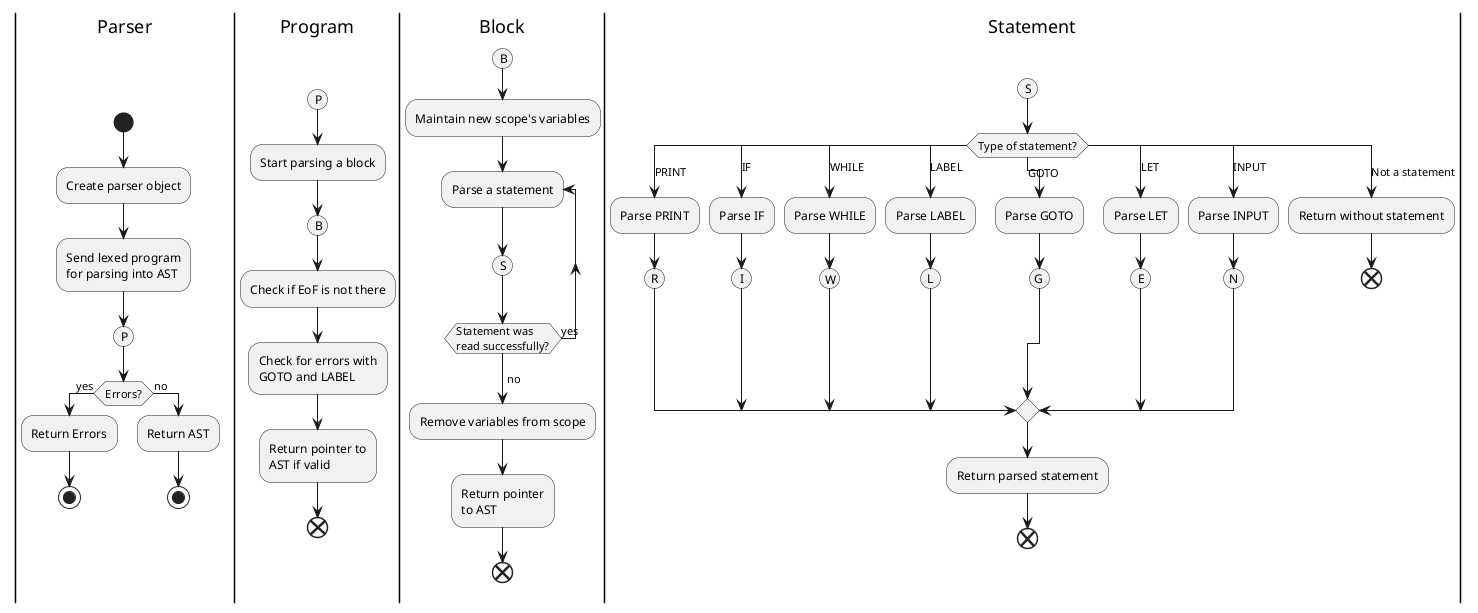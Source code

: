 @startuml

split
-[hidden]->
|Parser|
start
	:Create parser object;
	:Send lexed program\nfor parsing into AST;
	(P)
	if (Errors?) then (yes)
		:Return Errors;
		stop
	else (no)
		:Return AST;
		stop
	endif

split again
-[hidden]->
|Program|
(P)
	:Start parsing a block;
	(B)
	:Check if EoF is not there;
	:Check for errors with\nGOTO and LABEL;
	:Return pointer to\nAST if valid;
end

split again
-[hidden]->
|Block|
(B)
	:Maintain new scope's variables;
	repeat :Parse a statement;
		(S)
	repeatwhile (Statement was\nread successfully?) is (yes)
	->no;
	:Remove variables from scope;
	:Return pointer\nto AST;
end

split again
-[hidden]->
|Statement|
(S)
	switch (Type of statement?)
	case (PRINT)
		:Parse PRINT;
		(R)
	case (IF)
		:Parse IF;
		(I)
	case (WHILE)
		:Parse WHILE;
		(W)
	case (LABEL)
		:Parse LABEL;
		(L)
	case (GOTO)
		:Parse GOTO;
		(G)
	case (LET)
		:Parse LET;
		(E)
	case (INPUT)
		:Parse INPUT;
		(N)
	case (Not a statement)
		:Return without statement;
		end
	endswitch
	:Return parsed statement;
end

@enduml

@startuml

split
-[hidden]->
|PRINT|
(R)
	switch (Type of parameter?)
	case (String)
		:Parse String;
	case (Expression)
		:Parse Expression;
		(X)
	endswitch
	:Log errors (if any);
	:Return valid AST (if any);
end

split again
-[hidden]->
|IF|
(I)
	repeat :Parse Comparison;
		(C)
		->THEN;
		:Parse Block;
		(B)
	repeat while (Next Keyword?) is (ELSEIF)
	if (Next Keyword?) is (ELSE) then
		:Parse Block;
		(B)
	endif
	->ENDIF;
	:Log errors (if any);
	:Return valid AST (if any);
end

split again
-[hidden]->
|WHILE|
(W)
	:Parse Comparison;
	(C)
	->REPEAT;
	:Parse Block;
	(B)
	->ENDWHILE;
	:Log errors (if any);
	:Return valid AST (if any);
end

split again
-[hidden]->
|LABEL|
(L)
	:Parse Identifier;
	:Log errors (if any);
	:Return valid AST (if any);
end

split again
-[hidden]->
|GOTO|
(G)
	:Parse Identifier;
	:Log errors (if any);
	:Return valid AST (if any);
end

split again
-[hidden]->
|LET|
(E)
	:Parse Identifier;
	->=;
	:Parse Expression;
	(X)
	:Log errors (if any);
	:Return valid AST (if any);
end

split again
-[hidden]->
|INPUT|
(N)
	:Parse Identifier;
	:Log errors (if any);
	:Return valid AST (if any);
end

@enduml

@startuml

split
-[hidden]->
|Comparison|
(C)
	:Parse Expression;
	(X)
	:Parse Comparison Operator;
	:Parse Expression;
	(X)
	while (Next Token?) is (Comparison\nOperator)
		:Parse Expression;
		(X)
	endwhile
	:Log errors (if any);
	:Return valid AST (if any);
end

split again
-[hidden]->
|Expression|
(X)
	:Parse Term;
	(T)
	while (Next Token?) is ('+' or '-')
		:Parse Term;
		(T)
	endwhile
	:Return valid AST (if any);
end

split again
-[hidden]->
|Term|
(T)
	:Parse Unary;
	(U)
	while (Next Token?) is ('*' or '/')
		:Parse Unary;
		(U)
	endwhile
	:Return valid AST (if any);
end

split again
-[hidden]->
|Unary|
(U)
	:Parse '+' or '-'\nsign (if any);
	:Parse Primary;
	(Y)
	:Return valid AST (if any);
end

split again
-[hidden]->
|Primary|
(Y)
	switch (Type?)
	case (Identifier)
		:Parse Identifier;
	case (Number)
		:Parse Number;
	endswitch
	:Log errors (if any);
	:Return valid AST (if any);
end

@enduml
